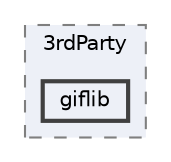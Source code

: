 digraph "3d_viewer_v2/qt-gif-image-master/src/3rdParty/giflib"
{
 // LATEX_PDF_SIZE
  bgcolor="transparent";
  edge [fontname=Helvetica,fontsize=10,labelfontname=Helvetica,labelfontsize=10];
  node [fontname=Helvetica,fontsize=10,shape=box,height=0.2,width=0.4];
  compound=true
  subgraph clusterdir_f1deedbcad1463b93cfd14dc7e7f72a3 {
    graph [ bgcolor="#edf0f7", pencolor="grey50", label="3rdParty", fontname=Helvetica,fontsize=10 style="filled,dashed", URL="dir_f1deedbcad1463b93cfd14dc7e7f72a3.html",tooltip=""]
  dir_cd9d89307015c939770841745547a348 [label="giflib", fillcolor="#edf0f7", color="grey25", style="filled,bold", URL="dir_cd9d89307015c939770841745547a348.html",tooltip=""];
  }
}
